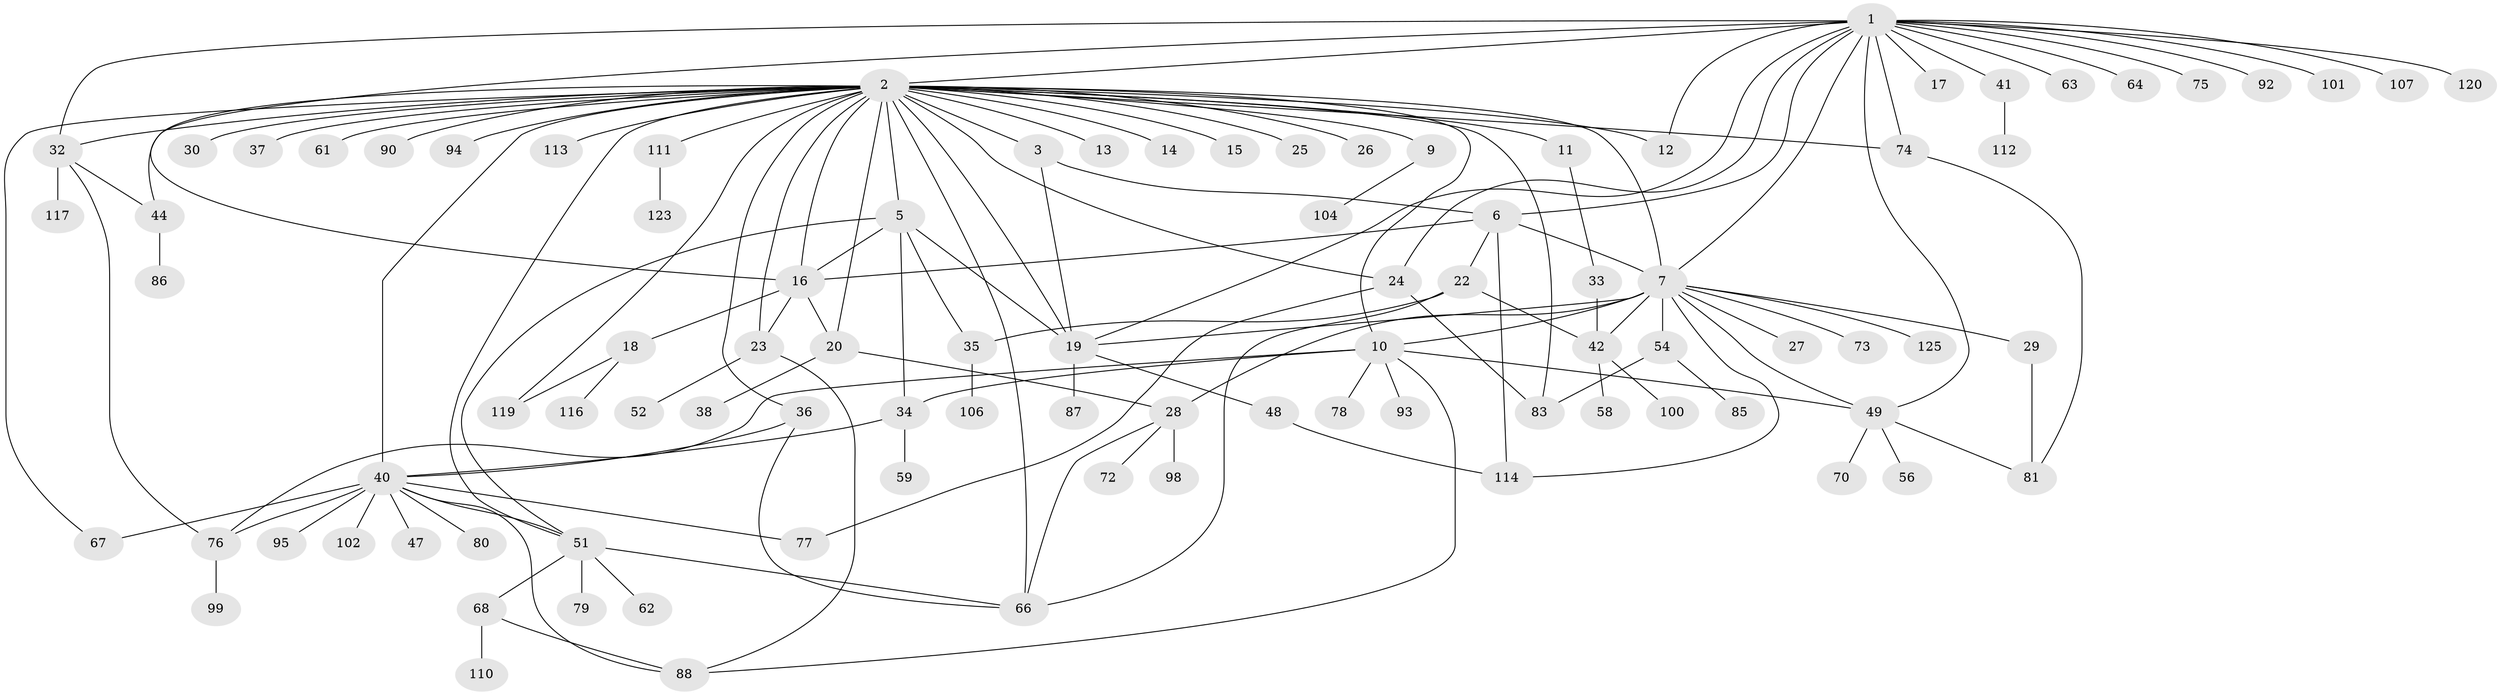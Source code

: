 // original degree distribution, {16: 0.008, 17: 0.008, 3: 0.16, 29: 0.008, 8: 0.024, 7: 0.032, 13: 0.008, 4: 0.08, 2: 0.208, 5: 0.024, 1: 0.424, 6: 0.008, 11: 0.008}
// Generated by graph-tools (version 1.1) at 2025/11/02/27/25 16:11:11]
// undirected, 94 vertices, 140 edges
graph export_dot {
graph [start="1"]
  node [color=gray90,style=filled];
  1 [super="+82"];
  2 [super="+4"];
  3 [super="+50"];
  5;
  6 [super="+108"];
  7 [super="+8"];
  9;
  10 [super="+21"];
  11;
  12;
  13;
  14;
  15 [super="+39"];
  16;
  17;
  18 [super="+84"];
  19;
  20 [super="+69"];
  22 [super="+97"];
  23 [super="+31"];
  24 [super="+96"];
  25;
  26;
  27;
  28 [super="+71"];
  29 [super="+60"];
  30;
  32 [super="+53"];
  33;
  34 [super="+45"];
  35 [super="+65"];
  36 [super="+46"];
  37;
  38;
  40 [super="+43"];
  41 [super="+122"];
  42 [super="+57"];
  44;
  47;
  48 [super="+55"];
  49 [super="+118"];
  51 [super="+109"];
  52;
  54;
  56;
  58;
  59;
  61;
  62;
  63;
  64;
  66 [super="+89"];
  67;
  68 [super="+115"];
  70 [super="+124"];
  72;
  73;
  74 [super="+121"];
  75;
  76;
  77;
  78;
  79 [super="+91"];
  80;
  81;
  83 [super="+105"];
  85;
  86;
  87;
  88;
  90;
  92;
  93;
  94;
  95;
  98;
  99 [super="+103"];
  100;
  101;
  102;
  104;
  106;
  107;
  110;
  111;
  112;
  113;
  114;
  116;
  117;
  119;
  120;
  123;
  125;
  1 -- 2 [weight=3];
  1 -- 16;
  1 -- 17;
  1 -- 19;
  1 -- 41;
  1 -- 49;
  1 -- 63;
  1 -- 64;
  1 -- 74;
  1 -- 75;
  1 -- 101;
  1 -- 107 [weight=2];
  1 -- 6;
  1 -- 12;
  1 -- 120;
  1 -- 92;
  1 -- 32;
  1 -- 7;
  1 -- 24;
  2 -- 3;
  2 -- 5 [weight=2];
  2 -- 14;
  2 -- 15;
  2 -- 19 [weight=2];
  2 -- 24;
  2 -- 25;
  2 -- 30;
  2 -- 32;
  2 -- 44;
  2 -- 67;
  2 -- 90;
  2 -- 113 [weight=2];
  2 -- 66;
  2 -- 7 [weight=2];
  2 -- 9;
  2 -- 10;
  2 -- 11;
  2 -- 12;
  2 -- 13;
  2 -- 74;
  2 -- 16;
  2 -- 20 [weight=2];
  2 -- 83;
  2 -- 23;
  2 -- 26;
  2 -- 94;
  2 -- 36;
  2 -- 37;
  2 -- 40 [weight=2];
  2 -- 111;
  2 -- 51;
  2 -- 119;
  2 -- 61;
  3 -- 6 [weight=2];
  3 -- 19;
  5 -- 16;
  5 -- 19;
  5 -- 34;
  5 -- 35;
  5 -- 51;
  6 -- 7;
  6 -- 22;
  6 -- 114;
  6 -- 16;
  7 -- 10;
  7 -- 19;
  7 -- 27;
  7 -- 28;
  7 -- 29;
  7 -- 42;
  7 -- 49;
  7 -- 73;
  7 -- 114;
  7 -- 125;
  7 -- 54;
  9 -- 104;
  10 -- 49;
  10 -- 76;
  10 -- 88;
  10 -- 93;
  10 -- 78;
  10 -- 34;
  11 -- 33;
  16 -- 18;
  16 -- 23;
  16 -- 20;
  18 -- 116;
  18 -- 119;
  19 -- 48;
  19 -- 87;
  20 -- 28;
  20 -- 38;
  22 -- 66;
  22 -- 42;
  22 -- 35;
  23 -- 52;
  23 -- 88;
  24 -- 83;
  24 -- 77;
  28 -- 72;
  28 -- 98;
  28 -- 66;
  29 -- 81;
  32 -- 44;
  32 -- 76;
  32 -- 117;
  33 -- 42;
  34 -- 40;
  34 -- 59;
  35 -- 106;
  36 -- 40;
  36 -- 66;
  40 -- 67;
  40 -- 102;
  40 -- 76;
  40 -- 77;
  40 -- 47;
  40 -- 80;
  40 -- 51;
  40 -- 88;
  40 -- 95;
  41 -- 112;
  42 -- 58;
  42 -- 100;
  44 -- 86;
  48 -- 114;
  49 -- 56;
  49 -- 70;
  49 -- 81;
  51 -- 62;
  51 -- 66;
  51 -- 68;
  51 -- 79;
  54 -- 83;
  54 -- 85;
  68 -- 110;
  68 -- 88;
  74 -- 81;
  76 -- 99;
  111 -- 123;
}
